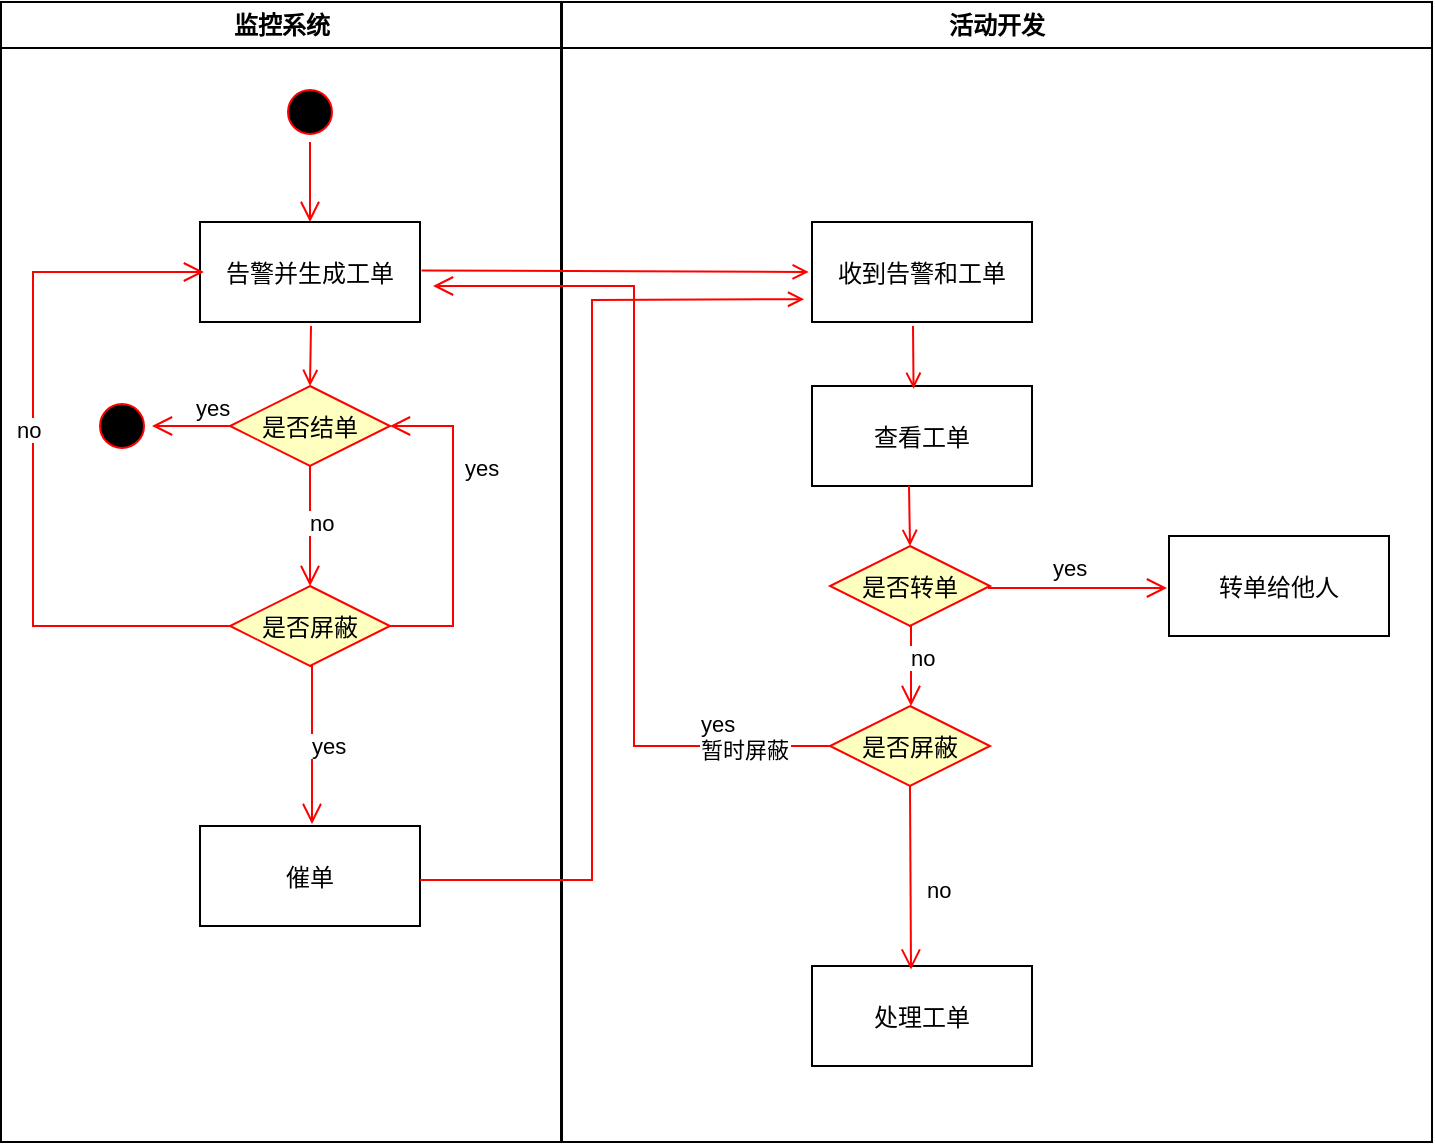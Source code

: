 <mxfile version="20.1.4" type="github">
  <diagram name="Page-1" id="e7e014a7-5840-1c2e-5031-d8a46d1fe8dd">
    <mxGraphModel dx="1550" dy="867" grid="1" gridSize="10" guides="1" tooltips="1" connect="1" arrows="1" fold="1" page="1" pageScale="1" pageWidth="1169" pageHeight="826" background="none" math="0" shadow="0">
      <root>
        <mxCell id="0" />
        <mxCell id="1" parent="0" />
        <mxCell id="2" value="监控系统" style="swimlane;whiteSpace=wrap;startSize=23;" parent="1" vertex="1">
          <mxGeometry x="164.5" y="128" width="280" height="570" as="geometry" />
        </mxCell>
        <mxCell id="5" value="" style="ellipse;shape=startState;fillColor=#000000;strokeColor=#ff0000;" parent="2" vertex="1">
          <mxGeometry x="139.5" y="40" width="30" height="30" as="geometry" />
        </mxCell>
        <mxCell id="6" value="" style="edgeStyle=elbowEdgeStyle;elbow=horizontal;verticalAlign=bottom;endArrow=open;endSize=8;strokeColor=#FF0000;endFill=1;rounded=0" parent="2" source="5" target="7" edge="1">
          <mxGeometry x="139.5" y="40" as="geometry">
            <mxPoint x="154.5" y="110" as="targetPoint" />
          </mxGeometry>
        </mxCell>
        <mxCell id="7" value="告警并生成工单" style="" parent="2" vertex="1">
          <mxGeometry x="99.5" y="110" width="110" height="50" as="geometry" />
        </mxCell>
        <mxCell id="9" value="" style="endArrow=open;strokeColor=#FF0000;endFill=1;rounded=0;entryX=0.5;entryY=0;entryDx=0;entryDy=0;" parent="2" target="6XRg9CFG3OLqOiXD3lJk-41" edge="1">
          <mxGeometry relative="1" as="geometry">
            <mxPoint x="155" y="162" as="sourcePoint" />
            <mxPoint x="155" y="220" as="targetPoint" />
          </mxGeometry>
        </mxCell>
        <mxCell id="10" value="催单" style="" parent="2" vertex="1">
          <mxGeometry x="99.5" y="412" width="110" height="50" as="geometry" />
        </mxCell>
        <mxCell id="6XRg9CFG3OLqOiXD3lJk-41" value="是否结单" style="rhombus;fillColor=#ffffc0;strokeColor=#ff0000;" vertex="1" parent="2">
          <mxGeometry x="114.5" y="192" width="80" height="40" as="geometry" />
        </mxCell>
        <mxCell id="13" value="" style="ellipse;shape=startState;fillColor=#000000;strokeColor=#ff0000;" parent="2" vertex="1">
          <mxGeometry x="45.5" y="197" width="30" height="30" as="geometry" />
        </mxCell>
        <mxCell id="22" value="yes" style="edgeStyle=elbowEdgeStyle;elbow=horizontal;align=left;verticalAlign=bottom;endArrow=open;endSize=8;strokeColor=#FF0000;endFill=1;rounded=0;" parent="2" source="6XRg9CFG3OLqOiXD3lJk-41" target="13" edge="1">
          <mxGeometry x="-0.026" relative="1" as="geometry">
            <mxPoint x="95.5" y="305" as="targetPoint" />
            <Array as="points" />
            <mxPoint as="offset" />
          </mxGeometry>
        </mxCell>
        <mxCell id="6XRg9CFG3OLqOiXD3lJk-53" value="是否屏蔽" style="rhombus;fillColor=#ffffc0;strokeColor=#ff0000;" vertex="1" parent="2">
          <mxGeometry x="114.5" y="292" width="80" height="40" as="geometry" />
        </mxCell>
        <mxCell id="6XRg9CFG3OLqOiXD3lJk-54" value="yes" style="edgeStyle=elbowEdgeStyle;elbow=horizontal;align=left;verticalAlign=bottom;endArrow=open;endSize=8;strokeColor=#FF0000;endFill=1;rounded=0;" edge="1" parent="2" source="6XRg9CFG3OLqOiXD3lJk-53" target="6XRg9CFG3OLqOiXD3lJk-41">
          <mxGeometry x="0.245" y="-3" relative="1" as="geometry">
            <mxPoint x="245.5" y="202" as="targetPoint" />
            <Array as="points">
              <mxPoint x="226" y="252" />
            </Array>
            <mxPoint x="84.5" y="312" as="sourcePoint" />
            <mxPoint x="1" as="offset" />
          </mxGeometry>
        </mxCell>
        <mxCell id="6XRg9CFG3OLqOiXD3lJk-55" value="no" style="edgeStyle=elbowEdgeStyle;elbow=horizontal;align=left;verticalAlign=bottom;endArrow=open;endSize=8;strokeColor=#FF0000;endFill=1;rounded=0;exitX=0.5;exitY=1;exitDx=0;exitDy=0;" edge="1" parent="2" source="6XRg9CFG3OLqOiXD3lJk-41" target="6XRg9CFG3OLqOiXD3lJk-53">
          <mxGeometry x="0.245" y="-3" relative="1" as="geometry">
            <mxPoint x="55.5" y="222" as="targetPoint" />
            <Array as="points" />
            <mxPoint x="124.5" y="222" as="sourcePoint" />
            <mxPoint x="1" as="offset" />
          </mxGeometry>
        </mxCell>
        <mxCell id="6XRg9CFG3OLqOiXD3lJk-56" value="yes" style="edgeStyle=elbowEdgeStyle;elbow=horizontal;align=left;verticalAlign=bottom;endArrow=open;endSize=8;strokeColor=#FF0000;endFill=1;rounded=0;exitX=0.5;exitY=1;exitDx=0;exitDy=0;entryX=0.505;entryY=-0.02;entryDx=0;entryDy=0;entryPerimeter=0;" edge="1" parent="2" source="6XRg9CFG3OLqOiXD3lJk-53" target="10">
          <mxGeometry x="0.245" y="-3" relative="1" as="geometry">
            <mxPoint x="155.5" y="402" as="targetPoint" />
            <Array as="points">
              <mxPoint x="155.5" y="362" />
            </Array>
            <mxPoint x="124.5" y="222" as="sourcePoint" />
            <mxPoint x="1" as="offset" />
          </mxGeometry>
        </mxCell>
        <mxCell id="6XRg9CFG3OLqOiXD3lJk-78" value="no" style="edgeStyle=elbowEdgeStyle;elbow=horizontal;align=left;verticalAlign=bottom;endArrow=open;endSize=8;strokeColor=#FF0000;endFill=1;rounded=0;exitX=0;exitY=0.5;exitDx=0;exitDy=0;entryX=0.018;entryY=0.5;entryDx=0;entryDy=0;entryPerimeter=0;" edge="1" parent="2" source="6XRg9CFG3OLqOiXD3lJk-53" target="7">
          <mxGeometry x="0.044" y="11" relative="1" as="geometry">
            <mxPoint x="-94.5" y="102" as="targetPoint" />
            <Array as="points">
              <mxPoint x="16" y="222" />
            </Array>
            <mxPoint x="164.5" y="242" as="sourcePoint" />
            <mxPoint x="1" y="1" as="offset" />
          </mxGeometry>
        </mxCell>
        <mxCell id="3" value="活动开发" style="swimlane;whiteSpace=wrap" parent="1" vertex="1">
          <mxGeometry x="445" y="128" width="435" height="570" as="geometry">
            <mxRectangle x="444.5" y="128" width="90" height="30" as="alternateBounds" />
          </mxGeometry>
        </mxCell>
        <mxCell id="15" value="收到告警和工单" style="" parent="3" vertex="1">
          <mxGeometry x="125" y="110" width="110" height="50" as="geometry" />
        </mxCell>
        <mxCell id="16" value="查看工单" style="" parent="3" vertex="1">
          <mxGeometry x="125" y="192" width="110" height="50" as="geometry" />
        </mxCell>
        <mxCell id="6XRg9CFG3OLqOiXD3lJk-63" value="" style="endArrow=open;strokeColor=#FF0000;endFill=1;rounded=0;entryX=0.498;entryY=0.028;entryDx=0;entryDy=0;entryPerimeter=0;" edge="1" parent="3">
          <mxGeometry relative="1" as="geometry">
            <mxPoint x="175.5" y="162" as="sourcePoint" />
            <mxPoint x="175.78" y="193.4" as="targetPoint" />
          </mxGeometry>
        </mxCell>
        <mxCell id="6XRg9CFG3OLqOiXD3lJk-64" value="" style="endArrow=open;strokeColor=#FF0000;endFill=1;rounded=0;entryX=0.5;entryY=0;entryDx=0;entryDy=0;" edge="1" parent="3" target="6XRg9CFG3OLqOiXD3lJk-75">
          <mxGeometry relative="1" as="geometry">
            <mxPoint x="173.5" y="242" as="sourcePoint" />
            <mxPoint x="176" y="282" as="targetPoint" />
          </mxGeometry>
        </mxCell>
        <mxCell id="6XRg9CFG3OLqOiXD3lJk-71" value="处理工单" style="" vertex="1" parent="3">
          <mxGeometry x="125" y="482" width="110" height="50" as="geometry" />
        </mxCell>
        <mxCell id="6XRg9CFG3OLqOiXD3lJk-74" value="yes&#xa;暂时屏蔽" style="edgeStyle=elbowEdgeStyle;elbow=horizontal;align=left;verticalAlign=bottom;endArrow=open;endSize=8;strokeColor=#FF0000;endFill=1;rounded=0;exitX=0;exitY=0.5;exitDx=0;exitDy=0;" edge="1" parent="3" source="6XRg9CFG3OLqOiXD3lJk-79">
          <mxGeometry x="-0.689" y="11" relative="1" as="geometry">
            <mxPoint x="-64.5" y="142" as="targetPoint" />
            <Array as="points">
              <mxPoint x="36" y="222" />
            </Array>
            <mxPoint x="85" y="372" as="sourcePoint" />
            <mxPoint as="offset" />
          </mxGeometry>
        </mxCell>
        <mxCell id="6XRg9CFG3OLqOiXD3lJk-75" value="是否转单" style="rhombus;fillColor=#ffffc0;strokeColor=#ff0000;" vertex="1" parent="3">
          <mxGeometry x="134" y="272" width="80" height="40" as="geometry" />
        </mxCell>
        <mxCell id="6XRg9CFG3OLqOiXD3lJk-79" value="是否屏蔽" style="rhombus;fillColor=#ffffc0;strokeColor=#ff0000;" vertex="1" parent="3">
          <mxGeometry x="134" y="352" width="80" height="40" as="geometry" />
        </mxCell>
        <mxCell id="6XRg9CFG3OLqOiXD3lJk-83" value="no" style="edgeStyle=elbowEdgeStyle;elbow=horizontal;align=left;verticalAlign=bottom;endArrow=open;endSize=8;strokeColor=#FF0000;endFill=1;rounded=0;exitX=0.5;exitY=1;exitDx=0;exitDy=0;entryX=0.5;entryY=0;entryDx=0;entryDy=0;" edge="1" parent="3" target="6XRg9CFG3OLqOiXD3lJk-79">
          <mxGeometry x="0.245" y="-3" relative="1" as="geometry">
            <mxPoint x="174.05" y="391" as="targetPoint" />
            <Array as="points">
              <mxPoint x="174.5" y="342" />
            </Array>
            <mxPoint x="173.5" y="312" as="sourcePoint" />
            <mxPoint x="1" as="offset" />
          </mxGeometry>
        </mxCell>
        <mxCell id="6XRg9CFG3OLqOiXD3lJk-84" value="no" style="edgeStyle=elbowEdgeStyle;elbow=horizontal;align=left;verticalAlign=bottom;endArrow=open;endSize=8;strokeColor=#FF0000;endFill=1;rounded=0;exitX=0.5;exitY=1;exitDx=0;exitDy=0;entryX=0.448;entryY=0.036;entryDx=0;entryDy=0;entryPerimeter=0;" edge="1" parent="3" source="6XRg9CFG3OLqOiXD3lJk-79" target="6XRg9CFG3OLqOiXD3lJk-71">
          <mxGeometry x="0.308" y="6" relative="1" as="geometry">
            <mxPoint x="174.5" y="472" as="targetPoint" />
            <Array as="points">
              <mxPoint x="174.5" y="432" />
            </Array>
            <mxPoint x="243.5" y="372" as="sourcePoint" />
            <mxPoint y="1" as="offset" />
          </mxGeometry>
        </mxCell>
        <mxCell id="6XRg9CFG3OLqOiXD3lJk-87" value="转单给他人" style="" vertex="1" parent="3">
          <mxGeometry x="303.5" y="267" width="110" height="50" as="geometry" />
        </mxCell>
        <mxCell id="6XRg9CFG3OLqOiXD3lJk-88" value="yes" style="edgeStyle=elbowEdgeStyle;elbow=horizontal;align=left;verticalAlign=bottom;endArrow=open;endSize=8;strokeColor=#FF0000;endFill=1;rounded=0;exitX=1;exitY=0.5;exitDx=0;exitDy=0;" edge="1" parent="3">
          <mxGeometry x="-0.318" y="1" relative="1" as="geometry">
            <mxPoint x="302.5" y="293" as="targetPoint" />
            <Array as="points">
              <mxPoint x="262.5" y="303" />
            </Array>
            <mxPoint x="213" y="293" as="sourcePoint" />
            <mxPoint as="offset" />
          </mxGeometry>
        </mxCell>
        <mxCell id="20" value="" style="endArrow=open;strokeColor=#FF0000;endFill=1;rounded=0;entryX=-0.015;entryY=0.5;entryDx=0;entryDy=0;entryPerimeter=0;exitX=1.007;exitY=0.484;exitDx=0;exitDy=0;exitPerimeter=0;" parent="1" source="7" target="15" edge="1">
          <mxGeometry relative="1" as="geometry">
            <mxPoint x="335" y="263" as="sourcePoint" />
            <mxPoint x="465" y="263" as="targetPoint" />
          </mxGeometry>
        </mxCell>
        <mxCell id="6XRg9CFG3OLqOiXD3lJk-65" value="" style="endArrow=open;strokeColor=#FF0000;endFill=1;rounded=0;exitX=1;exitY=0.54;exitDx=0;exitDy=0;exitPerimeter=0;entryX=-0.036;entryY=0.772;entryDx=0;entryDy=0;entryPerimeter=0;" edge="1" parent="1" source="10" target="15">
          <mxGeometry relative="1" as="geometry">
            <mxPoint x="404.77" y="292.2" as="sourcePoint" />
            <mxPoint x="490" y="290" as="targetPoint" />
            <Array as="points">
              <mxPoint x="460" y="567" />
              <mxPoint x="460" y="420" />
              <mxPoint x="460" y="277" />
            </Array>
          </mxGeometry>
        </mxCell>
      </root>
    </mxGraphModel>
  </diagram>
</mxfile>
